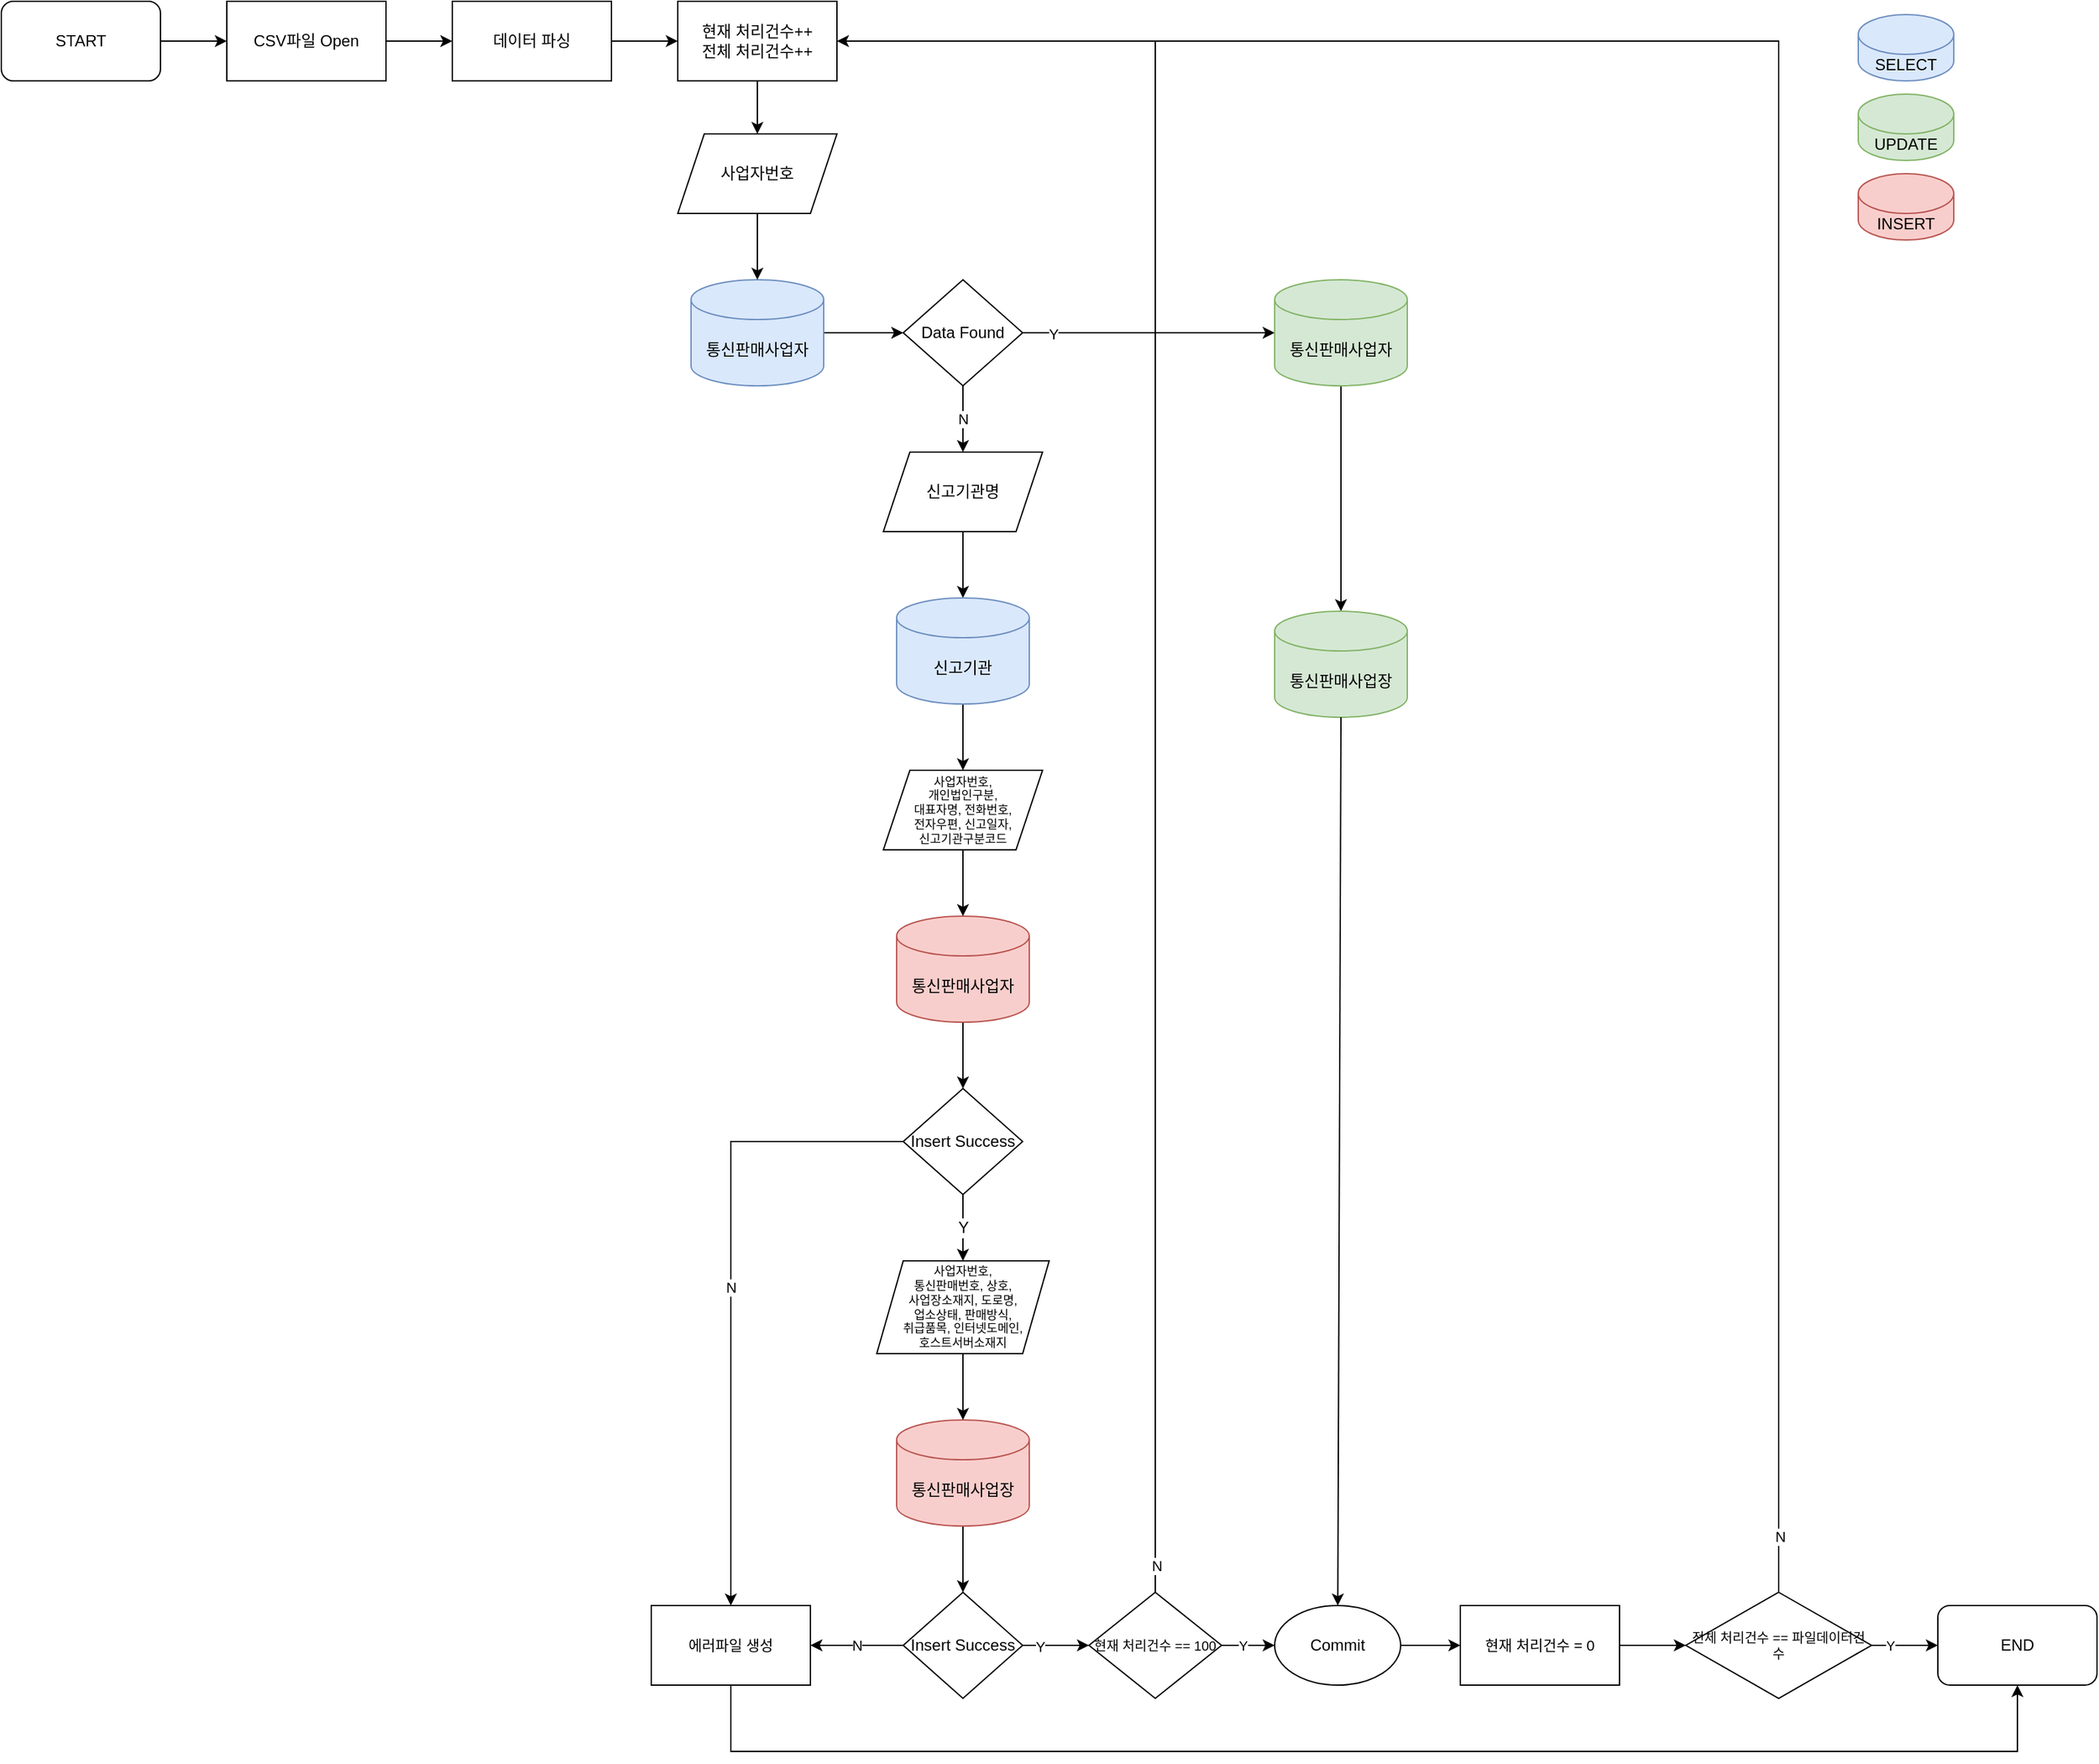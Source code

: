 <mxfile version="14.3.2" type="github">
  <diagram id="6a731a19-8d31-9384-78a2-239565b7b9f0" name="Page-1">
    <mxGraphModel dx="788" dy="518" grid="1" gridSize="10" guides="1" tooltips="1" connect="1" arrows="1" fold="1" page="1" pageScale="1" pageWidth="2336" pageHeight="1654" background="none" math="0" shadow="0">
      <root>
        <mxCell id="0" />
        <mxCell id="1" parent="0" />
        <mxCell id="3wPFejk1XR7l_yjAUoGq-90" value="" style="edgeStyle=orthogonalEdgeStyle;rounded=0;orthogonalLoop=1;jettySize=auto;html=1;fontSize=12;" edge="1" parent="1" source="3wPFejk1XR7l_yjAUoGq-55" target="3wPFejk1XR7l_yjAUoGq-57">
          <mxGeometry relative="1" as="geometry" />
        </mxCell>
        <mxCell id="3wPFejk1XR7l_yjAUoGq-55" value="START" style="rounded=1;whiteSpace=wrap;html=1;" vertex="1" parent="1">
          <mxGeometry x="60" y="40" width="120" height="60" as="geometry" />
        </mxCell>
        <mxCell id="3wPFejk1XR7l_yjAUoGq-108" value="" style="edgeStyle=orthogonalEdgeStyle;rounded=0;orthogonalLoop=1;jettySize=auto;html=1;fontSize=10;" edge="1" parent="1" source="3wPFejk1XR7l_yjAUoGq-57" target="3wPFejk1XR7l_yjAUoGq-59">
          <mxGeometry relative="1" as="geometry" />
        </mxCell>
        <mxCell id="3wPFejk1XR7l_yjAUoGq-57" value="CSV파일 Open" style="rounded=0;whiteSpace=wrap;html=1;" vertex="1" parent="1">
          <mxGeometry x="230" y="40" width="120" height="60" as="geometry" />
        </mxCell>
        <mxCell id="3wPFejk1XR7l_yjAUoGq-109" value="" style="edgeStyle=orthogonalEdgeStyle;rounded=0;orthogonalLoop=1;jettySize=auto;html=1;fontSize=10;" edge="1" parent="1" source="3wPFejk1XR7l_yjAUoGq-59" target="3wPFejk1XR7l_yjAUoGq-107">
          <mxGeometry relative="1" as="geometry" />
        </mxCell>
        <mxCell id="3wPFejk1XR7l_yjAUoGq-59" value="데이터 파싱" style="rounded=0;whiteSpace=wrap;html=1;" vertex="1" parent="1">
          <mxGeometry x="400" y="40" width="120" height="60" as="geometry" />
        </mxCell>
        <mxCell id="3wPFejk1XR7l_yjAUoGq-71" value="" style="edgeStyle=orthogonalEdgeStyle;rounded=0;orthogonalLoop=1;jettySize=auto;html=1;" edge="1" parent="1" source="3wPFejk1XR7l_yjAUoGq-61" target="3wPFejk1XR7l_yjAUoGq-70">
          <mxGeometry relative="1" as="geometry" />
        </mxCell>
        <mxCell id="3wPFejk1XR7l_yjAUoGq-61" value="통신판매사업자" style="shape=cylinder3;whiteSpace=wrap;html=1;boundedLbl=1;backgroundOutline=1;size=15;fillColor=#dae8fc;strokeColor=#6c8ebf;" vertex="1" parent="1">
          <mxGeometry x="580" y="250" width="100" height="80" as="geometry" />
        </mxCell>
        <mxCell id="3wPFejk1XR7l_yjAUoGq-69" value="" style="edgeStyle=orthogonalEdgeStyle;rounded=0;orthogonalLoop=1;jettySize=auto;html=1;" edge="1" parent="1" source="3wPFejk1XR7l_yjAUoGq-67" target="3wPFejk1XR7l_yjAUoGq-61">
          <mxGeometry relative="1" as="geometry" />
        </mxCell>
        <mxCell id="3wPFejk1XR7l_yjAUoGq-67" value="사업자번호" style="shape=parallelogram;perimeter=parallelogramPerimeter;whiteSpace=wrap;html=1;fixedSize=1;" vertex="1" parent="1">
          <mxGeometry x="570" y="140" width="120" height="60" as="geometry" />
        </mxCell>
        <mxCell id="3wPFejk1XR7l_yjAUoGq-83" value="N" style="edgeStyle=orthogonalEdgeStyle;rounded=0;orthogonalLoop=1;jettySize=auto;html=1;" edge="1" parent="1" source="3wPFejk1XR7l_yjAUoGq-70" target="3wPFejk1XR7l_yjAUoGq-82">
          <mxGeometry relative="1" as="geometry" />
        </mxCell>
        <mxCell id="3wPFejk1XR7l_yjAUoGq-112" value="" style="edgeStyle=orthogonalEdgeStyle;rounded=0;orthogonalLoop=1;jettySize=auto;html=1;fontSize=11;" edge="1" parent="1" source="3wPFejk1XR7l_yjAUoGq-70" target="3wPFejk1XR7l_yjAUoGq-111">
          <mxGeometry relative="1" as="geometry" />
        </mxCell>
        <mxCell id="3wPFejk1XR7l_yjAUoGq-138" value="Y" style="edgeLabel;html=1;align=center;verticalAlign=middle;resizable=0;points=[];fontSize=11;" vertex="1" connectable="0" parent="3wPFejk1XR7l_yjAUoGq-112">
          <mxGeometry x="-0.758" y="-1" relative="1" as="geometry">
            <mxPoint as="offset" />
          </mxGeometry>
        </mxCell>
        <mxCell id="3wPFejk1XR7l_yjAUoGq-70" value="Data Found" style="rhombus;whiteSpace=wrap;html=1;" vertex="1" parent="1">
          <mxGeometry x="740" y="250" width="90" height="80" as="geometry" />
        </mxCell>
        <mxCell id="3wPFejk1XR7l_yjAUoGq-80" value="" style="edgeStyle=orthogonalEdgeStyle;rounded=0;orthogonalLoop=1;jettySize=auto;html=1;" edge="1" parent="1" source="3wPFejk1XR7l_yjAUoGq-72" target="3wPFejk1XR7l_yjAUoGq-79">
          <mxGeometry relative="1" as="geometry" />
        </mxCell>
        <mxCell id="3wPFejk1XR7l_yjAUoGq-72" value="통신판매사업자" style="shape=cylinder3;whiteSpace=wrap;html=1;boundedLbl=1;backgroundOutline=1;size=15;fillColor=#f8cecc;strokeColor=#b85450;" vertex="1" parent="1">
          <mxGeometry x="735" y="730" width="100" height="80" as="geometry" />
        </mxCell>
        <mxCell id="3wPFejk1XR7l_yjAUoGq-93" value="Y" style="edgeStyle=orthogonalEdgeStyle;rounded=0;orthogonalLoop=1;jettySize=auto;html=1;fontSize=12;" edge="1" parent="1" source="3wPFejk1XR7l_yjAUoGq-79" target="3wPFejk1XR7l_yjAUoGq-92">
          <mxGeometry relative="1" as="geometry" />
        </mxCell>
        <mxCell id="3wPFejk1XR7l_yjAUoGq-79" value="Insert Success" style="rhombus;whiteSpace=wrap;html=1;" vertex="1" parent="1">
          <mxGeometry x="740" y="860" width="90" height="80" as="geometry" />
        </mxCell>
        <mxCell id="3wPFejk1XR7l_yjAUoGq-87" value="" style="edgeStyle=orthogonalEdgeStyle;rounded=0;orthogonalLoop=1;jettySize=auto;html=1;fontSize=12;" edge="1" parent="1" source="3wPFejk1XR7l_yjAUoGq-82" target="3wPFejk1XR7l_yjAUoGq-86">
          <mxGeometry relative="1" as="geometry" />
        </mxCell>
        <mxCell id="3wPFejk1XR7l_yjAUoGq-82" value="신고기관명" style="shape=parallelogram;perimeter=parallelogramPerimeter;whiteSpace=wrap;html=1;fixedSize=1;fontSize=12;" vertex="1" parent="1">
          <mxGeometry x="725" y="380" width="120" height="60" as="geometry" />
        </mxCell>
        <mxCell id="3wPFejk1XR7l_yjAUoGq-89" value="" style="edgeStyle=orthogonalEdgeStyle;rounded=0;orthogonalLoop=1;jettySize=auto;html=1;fontSize=12;" edge="1" parent="1" source="3wPFejk1XR7l_yjAUoGq-85" target="3wPFejk1XR7l_yjAUoGq-72">
          <mxGeometry relative="1" as="geometry" />
        </mxCell>
        <mxCell id="3wPFejk1XR7l_yjAUoGq-85" value="&lt;font style=&quot;font-size: 9px&quot;&gt;사업자번호, &lt;br&gt;개인법인구분, &lt;br style=&quot;font-size: 9px&quot;&gt;대표자명, 전화번호, &lt;br&gt;전자우편, 신고일자, &lt;br&gt;신고기관구분코드&lt;/font&gt;" style="shape=parallelogram;perimeter=parallelogramPerimeter;whiteSpace=wrap;html=1;fixedSize=1;fontSize=9;" vertex="1" parent="1">
          <mxGeometry x="725" y="620" width="120" height="60" as="geometry" />
        </mxCell>
        <mxCell id="3wPFejk1XR7l_yjAUoGq-88" value="" style="edgeStyle=orthogonalEdgeStyle;rounded=0;orthogonalLoop=1;jettySize=auto;html=1;fontSize=12;" edge="1" parent="1" source="3wPFejk1XR7l_yjAUoGq-86" target="3wPFejk1XR7l_yjAUoGq-85">
          <mxGeometry relative="1" as="geometry" />
        </mxCell>
        <mxCell id="3wPFejk1XR7l_yjAUoGq-86" value="신고기관" style="shape=cylinder3;whiteSpace=wrap;html=1;boundedLbl=1;backgroundOutline=1;size=15;fillColor=#dae8fc;strokeColor=#6c8ebf;" vertex="1" parent="1">
          <mxGeometry x="735" y="490" width="100" height="80" as="geometry" />
        </mxCell>
        <mxCell id="3wPFejk1XR7l_yjAUoGq-97" value="" style="edgeStyle=orthogonalEdgeStyle;rounded=0;orthogonalLoop=1;jettySize=auto;html=1;fontSize=12;" edge="1" parent="1" source="3wPFejk1XR7l_yjAUoGq-91" target="3wPFejk1XR7l_yjAUoGq-96">
          <mxGeometry relative="1" as="geometry" />
        </mxCell>
        <mxCell id="3wPFejk1XR7l_yjAUoGq-91" value="통신판매사업장" style="shape=cylinder3;whiteSpace=wrap;html=1;boundedLbl=1;backgroundOutline=1;size=15;fillColor=#f8cecc;strokeColor=#b85450;" vertex="1" parent="1">
          <mxGeometry x="735" y="1110" width="100" height="80" as="geometry" />
        </mxCell>
        <mxCell id="3wPFejk1XR7l_yjAUoGq-94" value="" style="edgeStyle=orthogonalEdgeStyle;rounded=0;orthogonalLoop=1;jettySize=auto;html=1;fontSize=12;" edge="1" parent="1" source="3wPFejk1XR7l_yjAUoGq-92" target="3wPFejk1XR7l_yjAUoGq-91">
          <mxGeometry relative="1" as="geometry" />
        </mxCell>
        <mxCell id="3wPFejk1XR7l_yjAUoGq-92" value="&lt;font style=&quot;font-size: 9px&quot;&gt;사업자번호, &lt;br&gt;통신판매번호, 상호,&lt;br&gt;사업장소재지, 도로명,&lt;br&gt;업소상태, 판매방식,&lt;br&gt;취급품목, 인터넷도메인,&lt;br&gt;호스트서버소재지&lt;br&gt;&lt;/font&gt;" style="shape=parallelogram;perimeter=parallelogramPerimeter;whiteSpace=wrap;html=1;fixedSize=1;fontSize=9;" vertex="1" parent="1">
          <mxGeometry x="720" y="990" width="130" height="70" as="geometry" />
        </mxCell>
        <mxCell id="3wPFejk1XR7l_yjAUoGq-118" value="N" style="edgeStyle=orthogonalEdgeStyle;rounded=0;orthogonalLoop=1;jettySize=auto;html=1;fontSize=11;" edge="1" parent="1" source="3wPFejk1XR7l_yjAUoGq-96" target="3wPFejk1XR7l_yjAUoGq-117">
          <mxGeometry relative="1" as="geometry" />
        </mxCell>
        <mxCell id="3wPFejk1XR7l_yjAUoGq-132" value="" style="edgeStyle=orthogonalEdgeStyle;rounded=0;orthogonalLoop=1;jettySize=auto;html=1;fontSize=11;" edge="1" parent="1" source="3wPFejk1XR7l_yjAUoGq-96" target="3wPFejk1XR7l_yjAUoGq-131">
          <mxGeometry relative="1" as="geometry" />
        </mxCell>
        <mxCell id="3wPFejk1XR7l_yjAUoGq-139" value="Y" style="edgeLabel;html=1;align=center;verticalAlign=middle;resizable=0;points=[];fontSize=11;" vertex="1" connectable="0" parent="3wPFejk1XR7l_yjAUoGq-132">
          <mxGeometry x="-0.48" y="-1" relative="1" as="geometry">
            <mxPoint as="offset" />
          </mxGeometry>
        </mxCell>
        <mxCell id="3wPFejk1XR7l_yjAUoGq-96" value="Insert Success" style="rhombus;whiteSpace=wrap;html=1;" vertex="1" parent="1">
          <mxGeometry x="740" y="1240" width="90" height="80" as="geometry" />
        </mxCell>
        <mxCell id="3wPFejk1XR7l_yjAUoGq-125" value="" style="edgeStyle=orthogonalEdgeStyle;rounded=0;orthogonalLoop=1;jettySize=auto;html=1;fontSize=11;" edge="1" parent="1" source="3wPFejk1XR7l_yjAUoGq-98" target="3wPFejk1XR7l_yjAUoGq-124">
          <mxGeometry relative="1" as="geometry" />
        </mxCell>
        <mxCell id="3wPFejk1XR7l_yjAUoGq-98" value="Commit" style="ellipse;whiteSpace=wrap;html=1;fontSize=12;" vertex="1" parent="1">
          <mxGeometry x="1020" y="1250" width="95" height="60" as="geometry" />
        </mxCell>
        <mxCell id="3wPFejk1XR7l_yjAUoGq-105" value="" style="edgeStyle=orthogonalEdgeStyle;rounded=0;orthogonalLoop=1;jettySize=auto;html=1;fontSize=10;" edge="1" parent="1" source="3wPFejk1XR7l_yjAUoGq-102" target="3wPFejk1XR7l_yjAUoGq-104">
          <mxGeometry relative="1" as="geometry" />
        </mxCell>
        <mxCell id="3wPFejk1XR7l_yjAUoGq-106" value="Y" style="edgeLabel;html=1;align=center;verticalAlign=middle;resizable=0;points=[];fontSize=10;" vertex="1" connectable="0" parent="3wPFejk1XR7l_yjAUoGq-105">
          <mxGeometry x="-0.442" relative="1" as="geometry">
            <mxPoint as="offset" />
          </mxGeometry>
        </mxCell>
        <mxCell id="3wPFejk1XR7l_yjAUoGq-102" value="전체 처리건수 == 파일데이터건수" style="rhombus;whiteSpace=wrap;html=1;fontSize=10;" vertex="1" parent="1">
          <mxGeometry x="1330" y="1240" width="140" height="80" as="geometry" />
        </mxCell>
        <mxCell id="3wPFejk1XR7l_yjAUoGq-104" value="END" style="rounded=1;whiteSpace=wrap;html=1;" vertex="1" parent="1">
          <mxGeometry x="1520" y="1250" width="120" height="60" as="geometry" />
        </mxCell>
        <mxCell id="3wPFejk1XR7l_yjAUoGq-110" value="" style="edgeStyle=orthogonalEdgeStyle;rounded=0;orthogonalLoop=1;jettySize=auto;html=1;fontSize=10;" edge="1" parent="1" source="3wPFejk1XR7l_yjAUoGq-107" target="3wPFejk1XR7l_yjAUoGq-67">
          <mxGeometry relative="1" as="geometry" />
        </mxCell>
        <mxCell id="3wPFejk1XR7l_yjAUoGq-107" value="현재 처리건수++&lt;br&gt;전체 처리건수++" style="rounded=0;whiteSpace=wrap;html=1;" vertex="1" parent="1">
          <mxGeometry x="570" y="40" width="120" height="60" as="geometry" />
        </mxCell>
        <mxCell id="3wPFejk1XR7l_yjAUoGq-114" value="" style="edgeStyle=orthogonalEdgeStyle;rounded=0;orthogonalLoop=1;jettySize=auto;html=1;fontSize=10;" edge="1" parent="1" source="3wPFejk1XR7l_yjAUoGq-111" target="3wPFejk1XR7l_yjAUoGq-113">
          <mxGeometry relative="1" as="geometry" />
        </mxCell>
        <mxCell id="3wPFejk1XR7l_yjAUoGq-111" value="통신판매사업자" style="shape=cylinder3;whiteSpace=wrap;html=1;boundedLbl=1;backgroundOutline=1;size=15;fillColor=#d5e8d4;strokeColor=#82b366;" vertex="1" parent="1">
          <mxGeometry x="1020" y="250" width="100" height="80" as="geometry" />
        </mxCell>
        <mxCell id="3wPFejk1XR7l_yjAUoGq-113" value="통신판매사업장" style="shape=cylinder3;whiteSpace=wrap;html=1;boundedLbl=1;backgroundOutline=1;size=15;fillColor=#d5e8d4;strokeColor=#82b366;" vertex="1" parent="1">
          <mxGeometry x="1020" y="500" width="100" height="80" as="geometry" />
        </mxCell>
        <mxCell id="3wPFejk1XR7l_yjAUoGq-115" value="" style="endArrow=classic;html=1;fontSize=10;exitX=0.5;exitY=1;exitDx=0;exitDy=0;exitPerimeter=0;" edge="1" parent="1" source="3wPFejk1XR7l_yjAUoGq-113" target="3wPFejk1XR7l_yjAUoGq-98">
          <mxGeometry width="50" height="50" relative="1" as="geometry">
            <mxPoint x="830" y="530" as="sourcePoint" />
            <mxPoint x="950" y="870" as="targetPoint" />
          </mxGeometry>
        </mxCell>
        <mxCell id="3wPFejk1XR7l_yjAUoGq-117" value="에러파일 생성" style="rounded=0;whiteSpace=wrap;html=1;fontSize=11;" vertex="1" parent="1">
          <mxGeometry x="550" y="1250" width="120" height="60" as="geometry" />
        </mxCell>
        <mxCell id="3wPFejk1XR7l_yjAUoGq-119" value="N" style="endArrow=classic;html=1;fontSize=11;exitX=0;exitY=0.5;exitDx=0;exitDy=0;entryX=0.5;entryY=0;entryDx=0;entryDy=0;rounded=0;" edge="1" parent="1" source="3wPFejk1XR7l_yjAUoGq-79" target="3wPFejk1XR7l_yjAUoGq-117">
          <mxGeometry width="50" height="50" relative="1" as="geometry">
            <mxPoint x="730" y="900" as="sourcePoint" />
            <mxPoint x="600" y="1030" as="targetPoint" />
            <Array as="points">
              <mxPoint x="610" y="900" />
            </Array>
          </mxGeometry>
        </mxCell>
        <mxCell id="3wPFejk1XR7l_yjAUoGq-120" value="" style="endArrow=classic;html=1;fontSize=11;exitX=0.5;exitY=1;exitDx=0;exitDy=0;entryX=0.5;entryY=1;entryDx=0;entryDy=0;rounded=0;" edge="1" parent="1" source="3wPFejk1XR7l_yjAUoGq-117" target="3wPFejk1XR7l_yjAUoGq-104">
          <mxGeometry width="50" height="50" relative="1" as="geometry">
            <mxPoint x="860" y="1220" as="sourcePoint" />
            <mxPoint x="910" y="1170" as="targetPoint" />
            <Array as="points">
              <mxPoint x="610" y="1360" />
              <mxPoint x="1580" y="1360" />
            </Array>
          </mxGeometry>
        </mxCell>
        <mxCell id="3wPFejk1XR7l_yjAUoGq-121" value="SELECT" style="shape=cylinder3;whiteSpace=wrap;html=1;boundedLbl=1;backgroundOutline=1;size=15;fillColor=#dae8fc;strokeColor=#6c8ebf;" vertex="1" parent="1">
          <mxGeometry x="1460" y="50" width="72" height="50" as="geometry" />
        </mxCell>
        <mxCell id="3wPFejk1XR7l_yjAUoGq-122" value="UPDATE" style="shape=cylinder3;whiteSpace=wrap;html=1;boundedLbl=1;backgroundOutline=1;size=15;fillColor=#d5e8d4;strokeColor=#82b366;" vertex="1" parent="1">
          <mxGeometry x="1460" y="110" width="72" height="50" as="geometry" />
        </mxCell>
        <mxCell id="3wPFejk1XR7l_yjAUoGq-123" value="INSERT" style="shape=cylinder3;whiteSpace=wrap;html=1;boundedLbl=1;backgroundOutline=1;size=15;fillColor=#f8cecc;strokeColor=#b85450;" vertex="1" parent="1">
          <mxGeometry x="1460" y="170" width="72" height="50" as="geometry" />
        </mxCell>
        <mxCell id="3wPFejk1XR7l_yjAUoGq-126" value="" style="edgeStyle=orthogonalEdgeStyle;rounded=0;orthogonalLoop=1;jettySize=auto;html=1;fontSize=11;" edge="1" parent="1" source="3wPFejk1XR7l_yjAUoGq-124" target="3wPFejk1XR7l_yjAUoGq-102">
          <mxGeometry relative="1" as="geometry" />
        </mxCell>
        <mxCell id="3wPFejk1XR7l_yjAUoGq-124" value="현재 처리건수 = 0" style="rounded=0;whiteSpace=wrap;html=1;fontSize=11;" vertex="1" parent="1">
          <mxGeometry x="1160" y="1250" width="120" height="60" as="geometry" />
        </mxCell>
        <mxCell id="3wPFejk1XR7l_yjAUoGq-127" value="" style="endArrow=classic;html=1;fontSize=11;exitX=0.5;exitY=0;exitDx=0;exitDy=0;entryX=1;entryY=0.5;entryDx=0;entryDy=0;rounded=0;" edge="1" parent="1" source="3wPFejk1XR7l_yjAUoGq-102" target="3wPFejk1XR7l_yjAUoGq-107">
          <mxGeometry width="50" height="50" relative="1" as="geometry">
            <mxPoint x="1150" y="1160" as="sourcePoint" />
            <mxPoint x="1200" y="1110" as="targetPoint" />
            <Array as="points">
              <mxPoint x="1400" y="70" />
            </Array>
          </mxGeometry>
        </mxCell>
        <mxCell id="3wPFejk1XR7l_yjAUoGq-130" value="N" style="edgeLabel;html=1;align=center;verticalAlign=middle;resizable=0;points=[];fontSize=11;" vertex="1" connectable="0" parent="3wPFejk1XR7l_yjAUoGq-127">
          <mxGeometry x="-0.955" y="-1" relative="1" as="geometry">
            <mxPoint as="offset" />
          </mxGeometry>
        </mxCell>
        <mxCell id="3wPFejk1XR7l_yjAUoGq-133" value="" style="edgeStyle=orthogonalEdgeStyle;rounded=0;orthogonalLoop=1;jettySize=auto;html=1;fontSize=11;" edge="1" parent="1" source="3wPFejk1XR7l_yjAUoGq-131" target="3wPFejk1XR7l_yjAUoGq-98">
          <mxGeometry relative="1" as="geometry" />
        </mxCell>
        <mxCell id="3wPFejk1XR7l_yjAUoGq-134" value="Y" style="edgeLabel;html=1;align=center;verticalAlign=middle;resizable=0;points=[];fontSize=10;" vertex="1" connectable="0" parent="3wPFejk1XR7l_yjAUoGq-133">
          <mxGeometry x="-0.2" relative="1" as="geometry">
            <mxPoint as="offset" />
          </mxGeometry>
        </mxCell>
        <mxCell id="3wPFejk1XR7l_yjAUoGq-131" value="현재 처리건수 == 100" style="rhombus;whiteSpace=wrap;html=1;fontSize=10;" vertex="1" parent="1">
          <mxGeometry x="880" y="1240" width="100" height="80" as="geometry" />
        </mxCell>
        <mxCell id="3wPFejk1XR7l_yjAUoGq-136" value="" style="endArrow=none;html=1;fontSize=10;exitX=0.5;exitY=0;exitDx=0;exitDy=0;" edge="1" parent="1" source="3wPFejk1XR7l_yjAUoGq-131">
          <mxGeometry width="50" height="50" relative="1" as="geometry">
            <mxPoint x="960" y="330" as="sourcePoint" />
            <mxPoint x="930" y="70" as="targetPoint" />
          </mxGeometry>
        </mxCell>
        <mxCell id="3wPFejk1XR7l_yjAUoGq-140" value="N" style="edgeLabel;html=1;align=center;verticalAlign=middle;resizable=0;points=[];fontSize=11;" vertex="1" connectable="0" parent="3wPFejk1XR7l_yjAUoGq-136">
          <mxGeometry x="-0.966" y="-1" relative="1" as="geometry">
            <mxPoint as="offset" />
          </mxGeometry>
        </mxCell>
      </root>
    </mxGraphModel>
  </diagram>
</mxfile>
